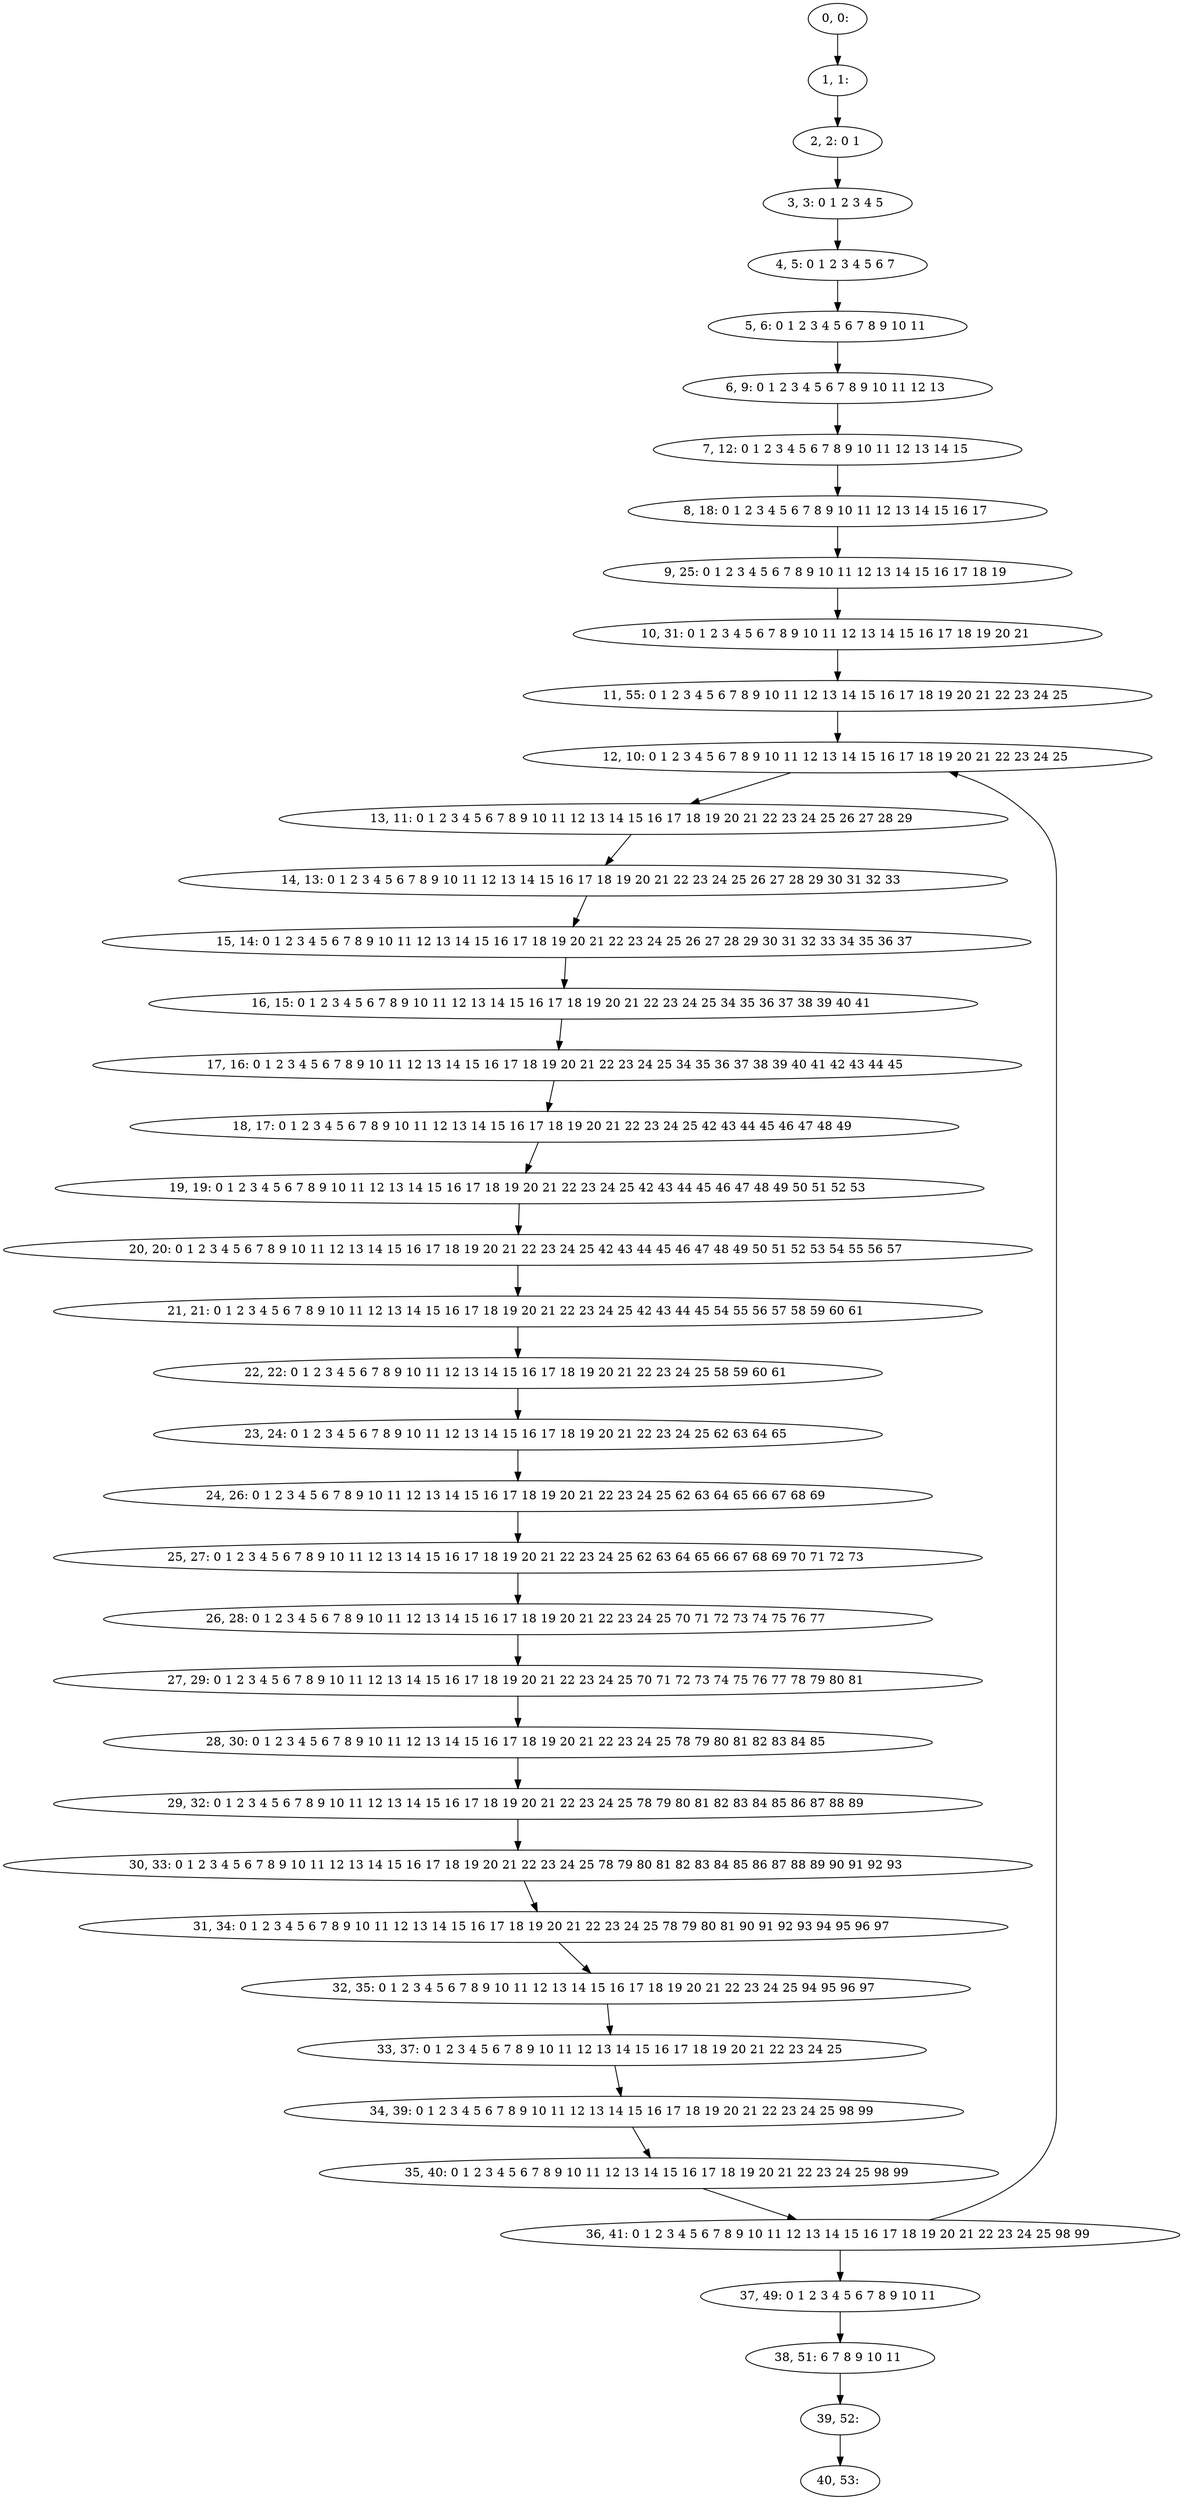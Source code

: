 digraph G {
0[label="0, 0: "];
1[label="1, 1: "];
2[label="2, 2: 0 1 "];
3[label="3, 3: 0 1 2 3 4 5 "];
4[label="4, 5: 0 1 2 3 4 5 6 7 "];
5[label="5, 6: 0 1 2 3 4 5 6 7 8 9 10 11 "];
6[label="6, 9: 0 1 2 3 4 5 6 7 8 9 10 11 12 13 "];
7[label="7, 12: 0 1 2 3 4 5 6 7 8 9 10 11 12 13 14 15 "];
8[label="8, 18: 0 1 2 3 4 5 6 7 8 9 10 11 12 13 14 15 16 17 "];
9[label="9, 25: 0 1 2 3 4 5 6 7 8 9 10 11 12 13 14 15 16 17 18 19 "];
10[label="10, 31: 0 1 2 3 4 5 6 7 8 9 10 11 12 13 14 15 16 17 18 19 20 21 "];
11[label="11, 55: 0 1 2 3 4 5 6 7 8 9 10 11 12 13 14 15 16 17 18 19 20 21 22 23 24 25 "];
12[label="12, 10: 0 1 2 3 4 5 6 7 8 9 10 11 12 13 14 15 16 17 18 19 20 21 22 23 24 25 "];
13[label="13, 11: 0 1 2 3 4 5 6 7 8 9 10 11 12 13 14 15 16 17 18 19 20 21 22 23 24 25 26 27 28 29 "];
14[label="14, 13: 0 1 2 3 4 5 6 7 8 9 10 11 12 13 14 15 16 17 18 19 20 21 22 23 24 25 26 27 28 29 30 31 32 33 "];
15[label="15, 14: 0 1 2 3 4 5 6 7 8 9 10 11 12 13 14 15 16 17 18 19 20 21 22 23 24 25 26 27 28 29 30 31 32 33 34 35 36 37 "];
16[label="16, 15: 0 1 2 3 4 5 6 7 8 9 10 11 12 13 14 15 16 17 18 19 20 21 22 23 24 25 34 35 36 37 38 39 40 41 "];
17[label="17, 16: 0 1 2 3 4 5 6 7 8 9 10 11 12 13 14 15 16 17 18 19 20 21 22 23 24 25 34 35 36 37 38 39 40 41 42 43 44 45 "];
18[label="18, 17: 0 1 2 3 4 5 6 7 8 9 10 11 12 13 14 15 16 17 18 19 20 21 22 23 24 25 42 43 44 45 46 47 48 49 "];
19[label="19, 19: 0 1 2 3 4 5 6 7 8 9 10 11 12 13 14 15 16 17 18 19 20 21 22 23 24 25 42 43 44 45 46 47 48 49 50 51 52 53 "];
20[label="20, 20: 0 1 2 3 4 5 6 7 8 9 10 11 12 13 14 15 16 17 18 19 20 21 22 23 24 25 42 43 44 45 46 47 48 49 50 51 52 53 54 55 56 57 "];
21[label="21, 21: 0 1 2 3 4 5 6 7 8 9 10 11 12 13 14 15 16 17 18 19 20 21 22 23 24 25 42 43 44 45 54 55 56 57 58 59 60 61 "];
22[label="22, 22: 0 1 2 3 4 5 6 7 8 9 10 11 12 13 14 15 16 17 18 19 20 21 22 23 24 25 58 59 60 61 "];
23[label="23, 24: 0 1 2 3 4 5 6 7 8 9 10 11 12 13 14 15 16 17 18 19 20 21 22 23 24 25 62 63 64 65 "];
24[label="24, 26: 0 1 2 3 4 5 6 7 8 9 10 11 12 13 14 15 16 17 18 19 20 21 22 23 24 25 62 63 64 65 66 67 68 69 "];
25[label="25, 27: 0 1 2 3 4 5 6 7 8 9 10 11 12 13 14 15 16 17 18 19 20 21 22 23 24 25 62 63 64 65 66 67 68 69 70 71 72 73 "];
26[label="26, 28: 0 1 2 3 4 5 6 7 8 9 10 11 12 13 14 15 16 17 18 19 20 21 22 23 24 25 70 71 72 73 74 75 76 77 "];
27[label="27, 29: 0 1 2 3 4 5 6 7 8 9 10 11 12 13 14 15 16 17 18 19 20 21 22 23 24 25 70 71 72 73 74 75 76 77 78 79 80 81 "];
28[label="28, 30: 0 1 2 3 4 5 6 7 8 9 10 11 12 13 14 15 16 17 18 19 20 21 22 23 24 25 78 79 80 81 82 83 84 85 "];
29[label="29, 32: 0 1 2 3 4 5 6 7 8 9 10 11 12 13 14 15 16 17 18 19 20 21 22 23 24 25 78 79 80 81 82 83 84 85 86 87 88 89 "];
30[label="30, 33: 0 1 2 3 4 5 6 7 8 9 10 11 12 13 14 15 16 17 18 19 20 21 22 23 24 25 78 79 80 81 82 83 84 85 86 87 88 89 90 91 92 93 "];
31[label="31, 34: 0 1 2 3 4 5 6 7 8 9 10 11 12 13 14 15 16 17 18 19 20 21 22 23 24 25 78 79 80 81 90 91 92 93 94 95 96 97 "];
32[label="32, 35: 0 1 2 3 4 5 6 7 8 9 10 11 12 13 14 15 16 17 18 19 20 21 22 23 24 25 94 95 96 97 "];
33[label="33, 37: 0 1 2 3 4 5 6 7 8 9 10 11 12 13 14 15 16 17 18 19 20 21 22 23 24 25 "];
34[label="34, 39: 0 1 2 3 4 5 6 7 8 9 10 11 12 13 14 15 16 17 18 19 20 21 22 23 24 25 98 99 "];
35[label="35, 40: 0 1 2 3 4 5 6 7 8 9 10 11 12 13 14 15 16 17 18 19 20 21 22 23 24 25 98 99 "];
36[label="36, 41: 0 1 2 3 4 5 6 7 8 9 10 11 12 13 14 15 16 17 18 19 20 21 22 23 24 25 98 99 "];
37[label="37, 49: 0 1 2 3 4 5 6 7 8 9 10 11 "];
38[label="38, 51: 6 7 8 9 10 11 "];
39[label="39, 52: "];
40[label="40, 53: "];
0->1 ;
1->2 ;
2->3 ;
3->4 ;
4->5 ;
5->6 ;
6->7 ;
7->8 ;
8->9 ;
9->10 ;
10->11 ;
11->12 ;
12->13 ;
13->14 ;
14->15 ;
15->16 ;
16->17 ;
17->18 ;
18->19 ;
19->20 ;
20->21 ;
21->22 ;
22->23 ;
23->24 ;
24->25 ;
25->26 ;
26->27 ;
27->28 ;
28->29 ;
29->30 ;
30->31 ;
31->32 ;
32->33 ;
33->34 ;
34->35 ;
35->36 ;
36->37 ;
36->12 ;
37->38 ;
38->39 ;
39->40 ;
}
